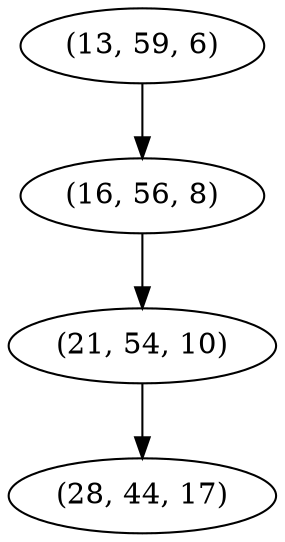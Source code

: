 digraph tree {
    "(13, 59, 6)";
    "(16, 56, 8)";
    "(21, 54, 10)";
    "(28, 44, 17)";
    "(13, 59, 6)" -> "(16, 56, 8)";
    "(16, 56, 8)" -> "(21, 54, 10)";
    "(21, 54, 10)" -> "(28, 44, 17)";
}
